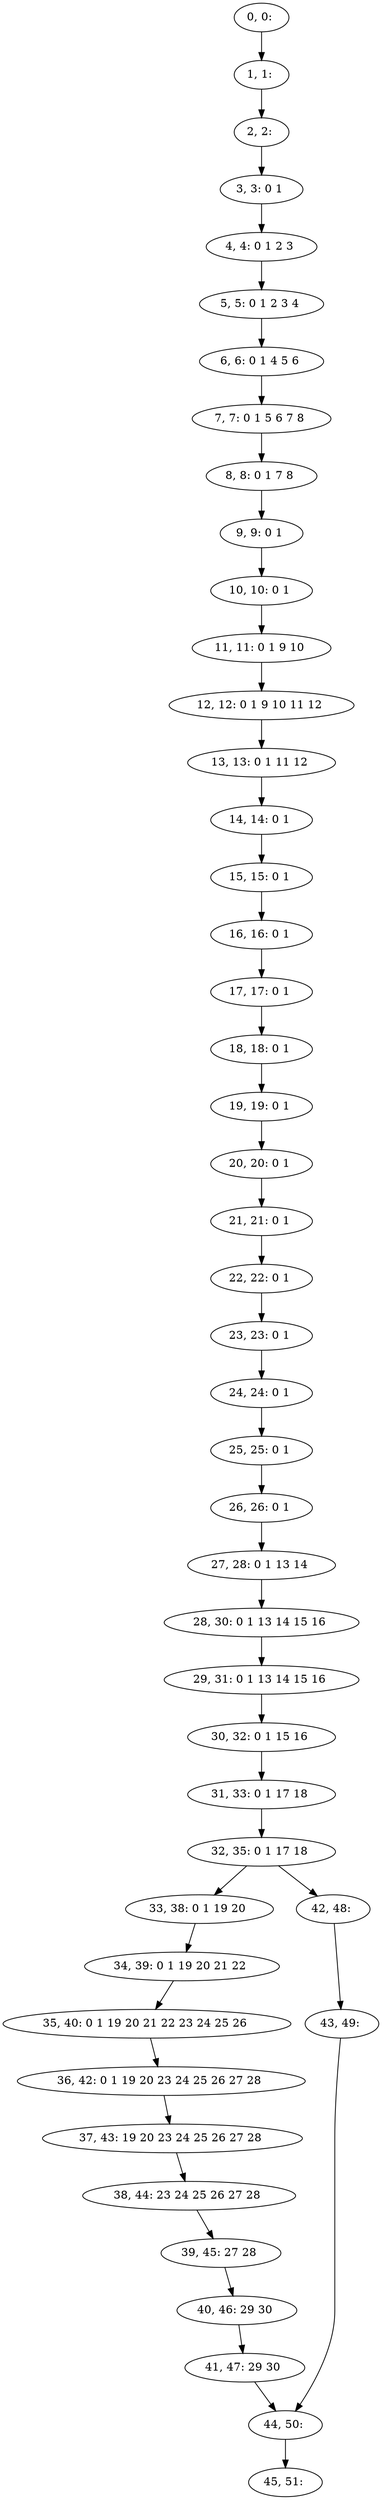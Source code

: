 digraph G {
0[label="0, 0: "];
1[label="1, 1: "];
2[label="2, 2: "];
3[label="3, 3: 0 1 "];
4[label="4, 4: 0 1 2 3 "];
5[label="5, 5: 0 1 2 3 4 "];
6[label="6, 6: 0 1 4 5 6 "];
7[label="7, 7: 0 1 5 6 7 8 "];
8[label="8, 8: 0 1 7 8 "];
9[label="9, 9: 0 1 "];
10[label="10, 10: 0 1 "];
11[label="11, 11: 0 1 9 10 "];
12[label="12, 12: 0 1 9 10 11 12 "];
13[label="13, 13: 0 1 11 12 "];
14[label="14, 14: 0 1 "];
15[label="15, 15: 0 1 "];
16[label="16, 16: 0 1 "];
17[label="17, 17: 0 1 "];
18[label="18, 18: 0 1 "];
19[label="19, 19: 0 1 "];
20[label="20, 20: 0 1 "];
21[label="21, 21: 0 1 "];
22[label="22, 22: 0 1 "];
23[label="23, 23: 0 1 "];
24[label="24, 24: 0 1 "];
25[label="25, 25: 0 1 "];
26[label="26, 26: 0 1 "];
27[label="27, 28: 0 1 13 14 "];
28[label="28, 30: 0 1 13 14 15 16 "];
29[label="29, 31: 0 1 13 14 15 16 "];
30[label="30, 32: 0 1 15 16 "];
31[label="31, 33: 0 1 17 18 "];
32[label="32, 35: 0 1 17 18 "];
33[label="33, 38: 0 1 19 20 "];
34[label="34, 39: 0 1 19 20 21 22 "];
35[label="35, 40: 0 1 19 20 21 22 23 24 25 26 "];
36[label="36, 42: 0 1 19 20 23 24 25 26 27 28 "];
37[label="37, 43: 19 20 23 24 25 26 27 28 "];
38[label="38, 44: 23 24 25 26 27 28 "];
39[label="39, 45: 27 28 "];
40[label="40, 46: 29 30 "];
41[label="41, 47: 29 30 "];
42[label="42, 48: "];
43[label="43, 49: "];
44[label="44, 50: "];
45[label="45, 51: "];
0->1 ;
1->2 ;
2->3 ;
3->4 ;
4->5 ;
5->6 ;
6->7 ;
7->8 ;
8->9 ;
9->10 ;
10->11 ;
11->12 ;
12->13 ;
13->14 ;
14->15 ;
15->16 ;
16->17 ;
17->18 ;
18->19 ;
19->20 ;
20->21 ;
21->22 ;
22->23 ;
23->24 ;
24->25 ;
25->26 ;
26->27 ;
27->28 ;
28->29 ;
29->30 ;
30->31 ;
31->32 ;
32->33 ;
32->42 ;
33->34 ;
34->35 ;
35->36 ;
36->37 ;
37->38 ;
38->39 ;
39->40 ;
40->41 ;
41->44 ;
42->43 ;
43->44 ;
44->45 ;
}
